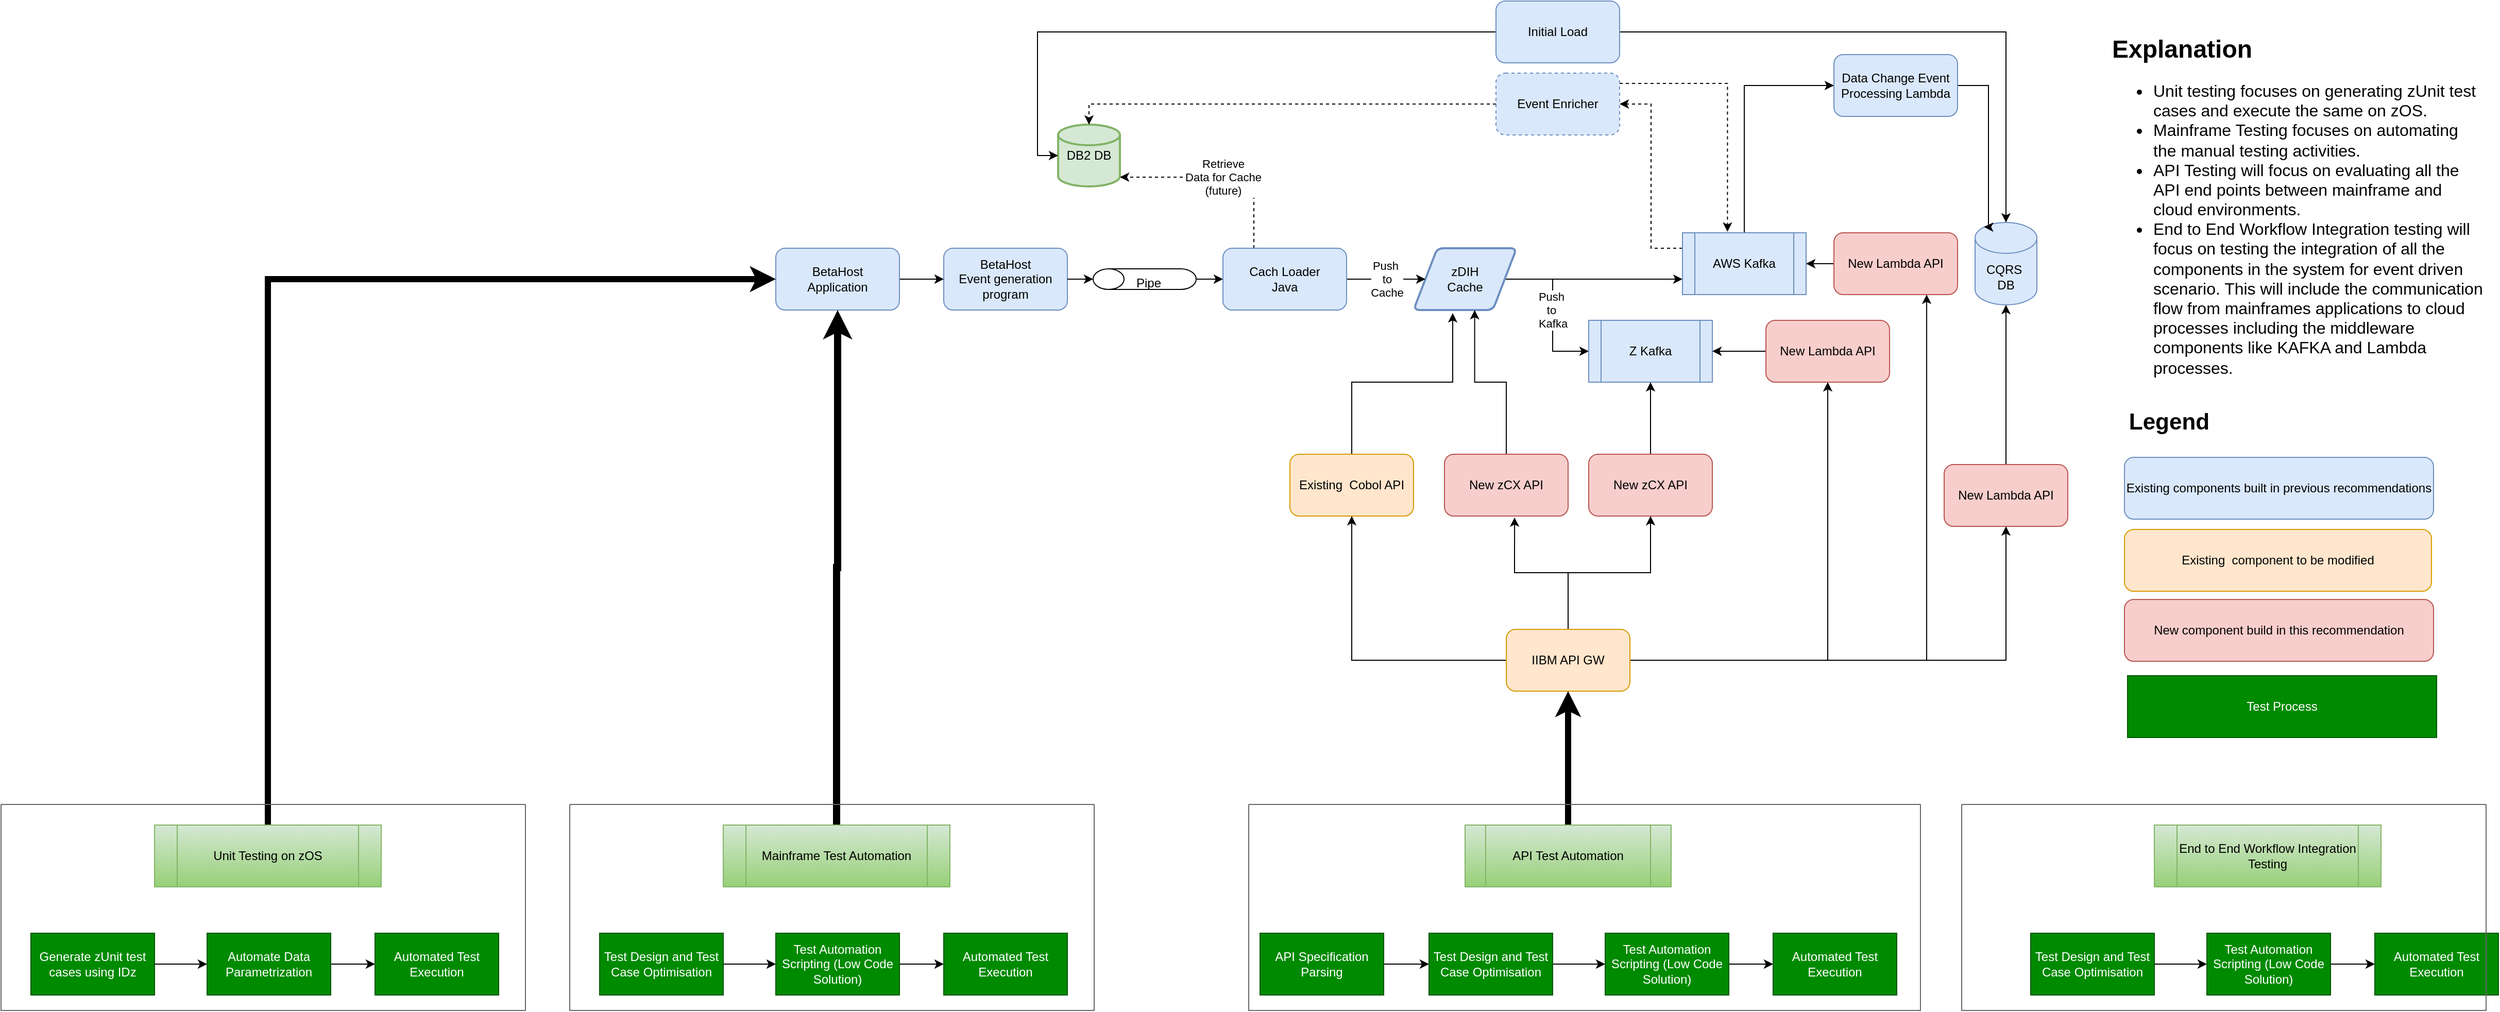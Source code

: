 <mxfile version="21.5.1" type="github">
  <diagram name="Page-1" id="NDKsp-IjWkwCeQxPeRXT">
    <mxGraphModel dx="3244" dy="1078" grid="0" gridSize="10" guides="1" tooltips="1" connect="1" arrows="1" fold="1" page="1" pageScale="1" pageWidth="827" pageHeight="1169" background="none" math="0" shadow="0">
      <root>
        <mxCell id="0" />
        <mxCell id="1" parent="0" />
        <mxCell id="uRefnjCFfdxg6NVvjbrm-53" style="edgeStyle=orthogonalEdgeStyle;rounded=0;orthogonalLoop=1;jettySize=auto;html=1;entryX=0;entryY=0.5;entryDx=0;entryDy=0;fontColor=#000000;" parent="1" source="uRefnjCFfdxg6NVvjbrm-67" target="uRefnjCFfdxg6NVvjbrm-62" edge="1">
          <mxGeometry relative="1" as="geometry" />
        </mxCell>
        <mxCell id="uRefnjCFfdxg6NVvjbrm-54" value="BetaHost&lt;br&gt;Event generation program" style="rounded=1;whiteSpace=wrap;html=1;fillColor=#dae8fc;strokeColor=#6c8ebf;fontColor=#000000;" parent="1" vertex="1">
          <mxGeometry x="4" y="280" width="120" height="60" as="geometry" />
        </mxCell>
        <mxCell id="uRefnjCFfdxg6NVvjbrm-55" value="Push&amp;nbsp;&lt;br&gt;to&amp;nbsp;&lt;br&gt;Kafka" style="edgeStyle=orthogonalEdgeStyle;rounded=0;orthogonalLoop=1;jettySize=auto;html=1;entryX=0;entryY=0.5;entryDx=0;entryDy=0;fontColor=#000000;" parent="1" source="uRefnjCFfdxg6NVvjbrm-57" target="uRefnjCFfdxg6NVvjbrm-63" edge="1">
          <mxGeometry relative="1" as="geometry" />
        </mxCell>
        <mxCell id="uRefnjCFfdxg6NVvjbrm-56" style="edgeStyle=orthogonalEdgeStyle;rounded=0;orthogonalLoop=1;jettySize=auto;html=1;entryX=0;entryY=0.75;entryDx=0;entryDy=0;fontColor=#000000;" parent="1" source="uRefnjCFfdxg6NVvjbrm-57" target="uRefnjCFfdxg6NVvjbrm-70" edge="1">
          <mxGeometry relative="1" as="geometry" />
        </mxCell>
        <mxCell id="uRefnjCFfdxg6NVvjbrm-57" value="zDIH&lt;br&gt;Cache" style="shape=parallelogram;html=1;strokeWidth=2;perimeter=parallelogramPerimeter;whiteSpace=wrap;rounded=1;arcSize=12;size=0.23;fillColor=#dae8fc;strokeColor=#6c8ebf;fontColor=#000000;" parent="1" vertex="1">
          <mxGeometry x="460" y="280" width="100" height="60" as="geometry" />
        </mxCell>
        <mxCell id="uRefnjCFfdxg6NVvjbrm-58" value="DB2 DB" style="strokeWidth=2;html=1;shape=mxgraph.flowchart.database;whiteSpace=wrap;fillColor=#d5e8d4;strokeColor=#82b366;fontColor=#000000;" parent="1" vertex="1">
          <mxGeometry x="115" y="160" width="60" height="60" as="geometry" />
        </mxCell>
        <mxCell id="uRefnjCFfdxg6NVvjbrm-59" value="Push&amp;nbsp;&lt;br&gt;to &lt;br&gt;Cache" style="edgeStyle=orthogonalEdgeStyle;rounded=0;orthogonalLoop=1;jettySize=auto;html=1;entryX=0;entryY=0.5;entryDx=0;entryDy=0;fontColor=#000000;" parent="1" source="uRefnjCFfdxg6NVvjbrm-62" target="uRefnjCFfdxg6NVvjbrm-57" edge="1">
          <mxGeometry relative="1" as="geometry" />
        </mxCell>
        <mxCell id="uRefnjCFfdxg6NVvjbrm-60" value="Retrieve&lt;br&gt;Data for Cache&lt;br&gt;(future)" style="edgeStyle=orthogonalEdgeStyle;rounded=0;orthogonalLoop=1;jettySize=auto;html=1;entryX=1;entryY=0.85;entryDx=0;entryDy=0;entryPerimeter=0;exitX=0.25;exitY=0;exitDx=0;exitDy=0;dashed=1;fontColor=#000000;" parent="1" source="uRefnjCFfdxg6NVvjbrm-62" target="uRefnjCFfdxg6NVvjbrm-58" edge="1">
          <mxGeometry relative="1" as="geometry" />
        </mxCell>
        <mxCell id="uRefnjCFfdxg6NVvjbrm-61" style="edgeStyle=orthogonalEdgeStyle;rounded=0;orthogonalLoop=1;jettySize=auto;html=1;entryX=1;entryY=0.5;entryDx=0;entryDy=0;exitX=0;exitY=0.25;exitDx=0;exitDy=0;dashed=1;fontColor=#000000;" parent="1" source="uRefnjCFfdxg6NVvjbrm-70" target="uRefnjCFfdxg6NVvjbrm-73" edge="1">
          <mxGeometry relative="1" as="geometry" />
        </mxCell>
        <mxCell id="uRefnjCFfdxg6NVvjbrm-62" value="Cach Loader&lt;br&gt;Java" style="rounded=1;whiteSpace=wrap;html=1;fillColor=#dae8fc;strokeColor=#6c8ebf;fontColor=#000000;" parent="1" vertex="1">
          <mxGeometry x="275" y="280" width="120" height="60" as="geometry" />
        </mxCell>
        <mxCell id="uRefnjCFfdxg6NVvjbrm-63" value="Z Kafka" style="shape=process;whiteSpace=wrap;html=1;backgroundOutline=1;fillColor=#dae8fc;strokeColor=#6c8ebf;fontColor=#000000;" parent="1" vertex="1">
          <mxGeometry x="630" y="350" width="120" height="60" as="geometry" />
        </mxCell>
        <mxCell id="uRefnjCFfdxg6NVvjbrm-64" style="edgeStyle=orthogonalEdgeStyle;rounded=0;orthogonalLoop=1;jettySize=auto;html=1;entryX=0.38;entryY=1.05;entryDx=0;entryDy=0;entryPerimeter=0;fontColor=#000000;" parent="1" source="uRefnjCFfdxg6NVvjbrm-65" target="uRefnjCFfdxg6NVvjbrm-57" edge="1">
          <mxGeometry relative="1" as="geometry" />
        </mxCell>
        <mxCell id="uRefnjCFfdxg6NVvjbrm-65" value="Existing&amp;nbsp; Cobol API" style="rounded=1;whiteSpace=wrap;html=1;fillColor=#ffe6cc;strokeColor=#d79b00;fontColor=#000000;" parent="1" vertex="1">
          <mxGeometry x="340" y="480" width="120" height="60" as="geometry" />
        </mxCell>
        <mxCell id="uRefnjCFfdxg6NVvjbrm-66" value="" style="edgeStyle=orthogonalEdgeStyle;rounded=0;orthogonalLoop=1;jettySize=auto;html=1;entryX=0.5;entryY=0;entryDx=0;entryDy=0;entryPerimeter=0;fontColor=#000000;" parent="1" source="uRefnjCFfdxg6NVvjbrm-54" target="uRefnjCFfdxg6NVvjbrm-67" edge="1">
          <mxGeometry relative="1" as="geometry">
            <mxPoint x="99" y="310" as="sourcePoint" />
            <mxPoint x="289" y="310" as="targetPoint" />
          </mxGeometry>
        </mxCell>
        <mxCell id="uRefnjCFfdxg6NVvjbrm-67" value="" style="shape=cylinder3;whiteSpace=wrap;html=1;boundedLbl=1;backgroundOutline=1;size=15;rotation=-90;fontColor=#000000;" parent="1" vertex="1">
          <mxGeometry x="189" y="260" width="20" height="100" as="geometry" />
        </mxCell>
        <mxCell id="uRefnjCFfdxg6NVvjbrm-68" value="Pipe" style="text;whiteSpace=wrap;html=1;fontColor=#000000;" parent="1" vertex="1">
          <mxGeometry x="189" y="300" width="60" height="30" as="geometry" />
        </mxCell>
        <mxCell id="uRefnjCFfdxg6NVvjbrm-69" style="edgeStyle=orthogonalEdgeStyle;rounded=0;orthogonalLoop=1;jettySize=auto;html=1;entryX=0;entryY=0.5;entryDx=0;entryDy=0;exitX=0.5;exitY=0;exitDx=0;exitDy=0;fontColor=#000000;" parent="1" source="uRefnjCFfdxg6NVvjbrm-70" target="uRefnjCFfdxg6NVvjbrm-99" edge="1">
          <mxGeometry relative="1" as="geometry" />
        </mxCell>
        <mxCell id="uRefnjCFfdxg6NVvjbrm-70" value="AWS Kafka" style="shape=process;whiteSpace=wrap;html=1;backgroundOutline=1;fillColor=#dae8fc;strokeColor=#6c8ebf;fontColor=#000000;" parent="1" vertex="1">
          <mxGeometry x="721" y="265" width="120" height="60" as="geometry" />
        </mxCell>
        <mxCell id="uRefnjCFfdxg6NVvjbrm-71" style="edgeStyle=orthogonalEdgeStyle;rounded=0;orthogonalLoop=1;jettySize=auto;html=1;entryX=0.5;entryY=0;entryDx=0;entryDy=0;entryPerimeter=0;dashed=1;fontColor=#000000;" parent="1" source="uRefnjCFfdxg6NVvjbrm-73" target="uRefnjCFfdxg6NVvjbrm-58" edge="1">
          <mxGeometry relative="1" as="geometry" />
        </mxCell>
        <mxCell id="uRefnjCFfdxg6NVvjbrm-72" style="edgeStyle=orthogonalEdgeStyle;rounded=0;orthogonalLoop=1;jettySize=auto;html=1;entryX=0.364;entryY=-0.017;entryDx=0;entryDy=0;entryPerimeter=0;dashed=1;fontColor=#000000;" parent="1" source="uRefnjCFfdxg6NVvjbrm-73" target="uRefnjCFfdxg6NVvjbrm-70" edge="1">
          <mxGeometry relative="1" as="geometry">
            <Array as="points">
              <mxPoint x="765" y="120" />
            </Array>
          </mxGeometry>
        </mxCell>
        <mxCell id="uRefnjCFfdxg6NVvjbrm-73" value="Event Enricher" style="rounded=1;whiteSpace=wrap;html=1;fillColor=#dae8fc;strokeColor=#6c8ebf;dashed=1;fontColor=#000000;" parent="1" vertex="1">
          <mxGeometry x="540" y="110" width="120" height="60" as="geometry" />
        </mxCell>
        <mxCell id="uRefnjCFfdxg6NVvjbrm-74" style="edgeStyle=orthogonalEdgeStyle;rounded=0;orthogonalLoop=1;jettySize=auto;html=1;entryX=0.593;entryY=1;entryDx=0;entryDy=0;entryPerimeter=0;fontColor=#000000;" parent="1" source="uRefnjCFfdxg6NVvjbrm-75" target="uRefnjCFfdxg6NVvjbrm-57" edge="1">
          <mxGeometry relative="1" as="geometry" />
        </mxCell>
        <mxCell id="uRefnjCFfdxg6NVvjbrm-75" value="New zCX API" style="rounded=1;whiteSpace=wrap;html=1;fillColor=#f8cecc;strokeColor=#b85450;fontColor=#000000;" parent="1" vertex="1">
          <mxGeometry x="490" y="480" width="120" height="60" as="geometry" />
        </mxCell>
        <mxCell id="uRefnjCFfdxg6NVvjbrm-76" style="edgeStyle=orthogonalEdgeStyle;rounded=0;orthogonalLoop=1;jettySize=auto;html=1;entryX=0.5;entryY=1;entryDx=0;entryDy=0;fontColor=#000000;" parent="1" source="uRefnjCFfdxg6NVvjbrm-77" target="uRefnjCFfdxg6NVvjbrm-63" edge="1">
          <mxGeometry relative="1" as="geometry" />
        </mxCell>
        <mxCell id="uRefnjCFfdxg6NVvjbrm-77" value="New zCX API" style="rounded=1;whiteSpace=wrap;html=1;fillColor=#f8cecc;strokeColor=#b85450;fontColor=#000000;" parent="1" vertex="1">
          <mxGeometry x="630" y="480" width="120" height="60" as="geometry" />
        </mxCell>
        <mxCell id="uRefnjCFfdxg6NVvjbrm-78" style="edgeStyle=orthogonalEdgeStyle;rounded=0;orthogonalLoop=1;jettySize=auto;html=1;entryX=0.567;entryY=1.022;entryDx=0;entryDy=0;entryPerimeter=0;fontColor=#000000;" parent="1" source="uRefnjCFfdxg6NVvjbrm-84" target="uRefnjCFfdxg6NVvjbrm-75" edge="1">
          <mxGeometry relative="1" as="geometry" />
        </mxCell>
        <mxCell id="uRefnjCFfdxg6NVvjbrm-79" style="edgeStyle=orthogonalEdgeStyle;rounded=0;orthogonalLoop=1;jettySize=auto;html=1;entryX=0.5;entryY=1;entryDx=0;entryDy=0;fontColor=#000000;" parent="1" source="uRefnjCFfdxg6NVvjbrm-84" target="uRefnjCFfdxg6NVvjbrm-77" edge="1">
          <mxGeometry relative="1" as="geometry" />
        </mxCell>
        <mxCell id="uRefnjCFfdxg6NVvjbrm-80" style="edgeStyle=orthogonalEdgeStyle;rounded=0;orthogonalLoop=1;jettySize=auto;html=1;entryX=0.5;entryY=1;entryDx=0;entryDy=0;fontColor=#000000;" parent="1" source="uRefnjCFfdxg6NVvjbrm-84" target="uRefnjCFfdxg6NVvjbrm-65" edge="1">
          <mxGeometry relative="1" as="geometry" />
        </mxCell>
        <mxCell id="uRefnjCFfdxg6NVvjbrm-81" style="edgeStyle=orthogonalEdgeStyle;rounded=0;orthogonalLoop=1;jettySize=auto;html=1;entryX=0.5;entryY=1;entryDx=0;entryDy=0;fontColor=#000000;" parent="1" source="uRefnjCFfdxg6NVvjbrm-84" target="uRefnjCFfdxg6NVvjbrm-88" edge="1">
          <mxGeometry relative="1" as="geometry" />
        </mxCell>
        <mxCell id="uRefnjCFfdxg6NVvjbrm-82" style="edgeStyle=orthogonalEdgeStyle;rounded=0;orthogonalLoop=1;jettySize=auto;html=1;entryX=0.75;entryY=1;entryDx=0;entryDy=0;fontColor=#000000;" parent="1" source="uRefnjCFfdxg6NVvjbrm-84" target="uRefnjCFfdxg6NVvjbrm-86" edge="1">
          <mxGeometry relative="1" as="geometry" />
        </mxCell>
        <mxCell id="uRefnjCFfdxg6NVvjbrm-83" style="edgeStyle=orthogonalEdgeStyle;rounded=0;orthogonalLoop=1;jettySize=auto;html=1;entryX=0.5;entryY=1;entryDx=0;entryDy=0;fontColor=#000000;" parent="1" source="uRefnjCFfdxg6NVvjbrm-84" target="uRefnjCFfdxg6NVvjbrm-90" edge="1">
          <mxGeometry relative="1" as="geometry" />
        </mxCell>
        <mxCell id="uRefnjCFfdxg6NVvjbrm-84" value="IIBM API GW" style="rounded=1;whiteSpace=wrap;html=1;fillColor=#ffe6cc;strokeColor=#d79b00;fontColor=#000000;" parent="1" vertex="1">
          <mxGeometry x="550" y="650" width="120" height="60" as="geometry" />
        </mxCell>
        <mxCell id="uRefnjCFfdxg6NVvjbrm-85" style="edgeStyle=orthogonalEdgeStyle;rounded=0;orthogonalLoop=1;jettySize=auto;html=1;entryX=1;entryY=0.5;entryDx=0;entryDy=0;fontColor=#000000;" parent="1" source="uRefnjCFfdxg6NVvjbrm-86" target="uRefnjCFfdxg6NVvjbrm-70" edge="1">
          <mxGeometry relative="1" as="geometry" />
        </mxCell>
        <mxCell id="uRefnjCFfdxg6NVvjbrm-86" value="New Lambda API" style="rounded=1;whiteSpace=wrap;html=1;fillColor=#f8cecc;strokeColor=#b85450;fontColor=#000000;" parent="1" vertex="1">
          <mxGeometry x="868" y="265" width="120" height="60" as="geometry" />
        </mxCell>
        <mxCell id="uRefnjCFfdxg6NVvjbrm-87" style="edgeStyle=orthogonalEdgeStyle;rounded=0;orthogonalLoop=1;jettySize=auto;html=1;entryX=1;entryY=0.5;entryDx=0;entryDy=0;fontColor=#000000;" parent="1" source="uRefnjCFfdxg6NVvjbrm-88" target="uRefnjCFfdxg6NVvjbrm-63" edge="1">
          <mxGeometry relative="1" as="geometry" />
        </mxCell>
        <mxCell id="uRefnjCFfdxg6NVvjbrm-88" value="New Lambda API" style="rounded=1;whiteSpace=wrap;html=1;fillColor=#f8cecc;strokeColor=#b85450;fontColor=#000000;" parent="1" vertex="1">
          <mxGeometry x="802" y="350" width="120" height="60" as="geometry" />
        </mxCell>
        <mxCell id="uRefnjCFfdxg6NVvjbrm-89" style="edgeStyle=orthogonalEdgeStyle;rounded=0;orthogonalLoop=1;jettySize=auto;html=1;entryX=0.5;entryY=1;entryDx=0;entryDy=0;entryPerimeter=0;fontColor=#000000;" parent="1" source="uRefnjCFfdxg6NVvjbrm-90" target="uRefnjCFfdxg6NVvjbrm-91" edge="1">
          <mxGeometry relative="1" as="geometry" />
        </mxCell>
        <mxCell id="uRefnjCFfdxg6NVvjbrm-90" value="New Lambda API" style="rounded=1;whiteSpace=wrap;html=1;fillColor=#f8cecc;strokeColor=#b85450;fontColor=#000000;" parent="1" vertex="1">
          <mxGeometry x="975" y="490" width="120" height="60" as="geometry" />
        </mxCell>
        <mxCell id="uRefnjCFfdxg6NVvjbrm-91" value="CQRS&amp;nbsp;&lt;br&gt;DB" style="shape=cylinder3;whiteSpace=wrap;html=1;boundedLbl=1;backgroundOutline=1;size=15;fillColor=#dae8fc;strokeColor=#6c8ebf;fontColor=#000000;" parent="1" vertex="1">
          <mxGeometry x="1005" y="255" width="60" height="80" as="geometry" />
        </mxCell>
        <mxCell id="uRefnjCFfdxg6NVvjbrm-92" value="Existing components built in previous recommendations" style="rounded=1;whiteSpace=wrap;html=1;fillColor=#dae8fc;strokeColor=#6c8ebf;fontColor=#000000;" parent="1" vertex="1">
          <mxGeometry x="1150" y="483" width="300" height="60" as="geometry" />
        </mxCell>
        <mxCell id="uRefnjCFfdxg6NVvjbrm-93" value="Existing&amp;nbsp; component to be modified" style="rounded=1;whiteSpace=wrap;html=1;fillColor=#ffe6cc;strokeColor=#d79b00;fontColor=#000000;" parent="1" vertex="1">
          <mxGeometry x="1150" y="553" width="298" height="60" as="geometry" />
        </mxCell>
        <mxCell id="uRefnjCFfdxg6NVvjbrm-94" value="New component build in this recommendation" style="rounded=1;whiteSpace=wrap;html=1;fillColor=#f8cecc;strokeColor=#b85450;fontColor=#000000;" parent="1" vertex="1">
          <mxGeometry x="1150" y="621" width="300" height="60" as="geometry" />
        </mxCell>
        <mxCell id="uRefnjCFfdxg6NVvjbrm-95" style="edgeStyle=orthogonalEdgeStyle;rounded=0;orthogonalLoop=1;jettySize=auto;html=1;entryX=0;entryY=0.5;entryDx=0;entryDy=0;entryPerimeter=0;fontColor=#000000;" parent="1" source="uRefnjCFfdxg6NVvjbrm-97" target="uRefnjCFfdxg6NVvjbrm-58" edge="1">
          <mxGeometry relative="1" as="geometry" />
        </mxCell>
        <mxCell id="uRefnjCFfdxg6NVvjbrm-96" style="edgeStyle=orthogonalEdgeStyle;rounded=0;orthogonalLoop=1;jettySize=auto;html=1;entryX=0.5;entryY=0;entryDx=0;entryDy=0;entryPerimeter=0;fontColor=#000000;" parent="1" source="uRefnjCFfdxg6NVvjbrm-97" target="uRefnjCFfdxg6NVvjbrm-91" edge="1">
          <mxGeometry relative="1" as="geometry">
            <mxPoint x="1040" y="150" as="targetPoint" />
          </mxGeometry>
        </mxCell>
        <mxCell id="uRefnjCFfdxg6NVvjbrm-97" value="Initial Load" style="rounded=1;whiteSpace=wrap;html=1;fillColor=#dae8fc;strokeColor=#6c8ebf;fontColor=#000000;" parent="1" vertex="1">
          <mxGeometry x="540" y="40" width="120" height="60" as="geometry" />
        </mxCell>
        <mxCell id="uRefnjCFfdxg6NVvjbrm-98" style="edgeStyle=orthogonalEdgeStyle;rounded=0;orthogonalLoop=1;jettySize=auto;html=1;entryX=0.145;entryY=0;entryDx=0;entryDy=4.35;entryPerimeter=0;fontColor=#000000;" parent="1" source="uRefnjCFfdxg6NVvjbrm-99" target="uRefnjCFfdxg6NVvjbrm-91" edge="1">
          <mxGeometry relative="1" as="geometry">
            <Array as="points">
              <mxPoint x="1018" y="122" />
            </Array>
          </mxGeometry>
        </mxCell>
        <mxCell id="uRefnjCFfdxg6NVvjbrm-99" value="Data Change Event Processing Lambda" style="rounded=1;whiteSpace=wrap;html=1;fillColor=#dae8fc;strokeColor=#6c8ebf;fontColor=#000000;" parent="1" vertex="1">
          <mxGeometry x="868" y="92" width="120" height="60" as="geometry" />
        </mxCell>
        <mxCell id="uRefnjCFfdxg6NVvjbrm-100" value="&lt;h1&gt;Explanation&lt;/h1&gt;&lt;p&gt;&lt;/p&gt;&lt;ul style=&quot;font-size: 16px;&quot;&gt;&lt;li&gt;Unit testing focuses on generating zUnit test cases and execute the same on zOS.&lt;/li&gt;&lt;li&gt;Mainframe Testing focuses on automating the manual testing activities.&lt;/li&gt;&lt;li&gt;API Testing will focus on evaluating all the API end points between mainframe and cloud environments.&lt;/li&gt;&lt;li&gt;End to End Workflow Integration testing will focus on testing the integration of all the components in the system for event driven scenario. This will include the communication flow from mainframes applications to cloud processes including the middleware components like KAFKA and Lambda processes.&lt;/li&gt;&lt;/ul&gt;&lt;p&gt;&lt;/p&gt;" style="text;html=1;strokeColor=none;fillColor=none;spacing=5;spacingTop=-20;whiteSpace=wrap;overflow=hidden;rounded=0;" parent="1" vertex="1">
          <mxGeometry x="1133" y="67" width="368" height="354" as="geometry" />
        </mxCell>
        <mxCell id="uRefnjCFfdxg6NVvjbrm-101" style="edgeStyle=orthogonalEdgeStyle;rounded=0;orthogonalLoop=1;jettySize=auto;html=1;exitX=1;exitY=0.5;exitDx=0;exitDy=0;entryX=0;entryY=0.5;entryDx=0;entryDy=0;" parent="1" source="uRefnjCFfdxg6NVvjbrm-102" target="uRefnjCFfdxg6NVvjbrm-54" edge="1">
          <mxGeometry relative="1" as="geometry" />
        </mxCell>
        <mxCell id="uRefnjCFfdxg6NVvjbrm-102" value="BetaHost&lt;br&gt;Application" style="rounded=1;whiteSpace=wrap;html=1;fillColor=#dae8fc;strokeColor=#6c8ebf;fontColor=#000000;" parent="1" vertex="1">
          <mxGeometry x="-159" y="280" width="120" height="60" as="geometry" />
        </mxCell>
        <mxCell id="uRefnjCFfdxg6NVvjbrm-109" style="edgeStyle=orthogonalEdgeStyle;rounded=0;orthogonalLoop=1;jettySize=auto;html=1;exitX=0.5;exitY=0;exitDx=0;exitDy=0;entryX=0.5;entryY=1;entryDx=0;entryDy=0;strokeWidth=7;" parent="1" source="uRefnjCFfdxg6NVvjbrm-103" target="uRefnjCFfdxg6NVvjbrm-102" edge="1">
          <mxGeometry relative="1" as="geometry" />
        </mxCell>
        <mxCell id="uRefnjCFfdxg6NVvjbrm-103" value="Mainframe Test Automation" style="shape=process;whiteSpace=wrap;html=1;backgroundOutline=1;fillColor=#d5e8d4;gradientColor=#97d077;strokeColor=#82b366;fontColor=#000000;" parent="1" vertex="1">
          <mxGeometry x="-210" y="840" width="220" height="60" as="geometry" />
        </mxCell>
        <mxCell id="uRefnjCFfdxg6NVvjbrm-110" style="edgeStyle=orthogonalEdgeStyle;rounded=0;orthogonalLoop=1;jettySize=auto;html=1;exitX=1;exitY=0.5;exitDx=0;exitDy=0;entryX=0;entryY=0.5;entryDx=0;entryDy=0;" parent="1" source="uRefnjCFfdxg6NVvjbrm-104" target="uRefnjCFfdxg6NVvjbrm-105" edge="1">
          <mxGeometry relative="1" as="geometry" />
        </mxCell>
        <mxCell id="uRefnjCFfdxg6NVvjbrm-104" value="Test Design and Test Case Optimisation" style="rounded=0;whiteSpace=wrap;html=1;fillColor=#008a00;fontColor=#ffffff;strokeColor=#005700;" parent="1" vertex="1">
          <mxGeometry x="-330" y="945" width="120" height="60" as="geometry" />
        </mxCell>
        <mxCell id="uRefnjCFfdxg6NVvjbrm-111" style="edgeStyle=orthogonalEdgeStyle;rounded=0;orthogonalLoop=1;jettySize=auto;html=1;exitX=1;exitY=0.5;exitDx=0;exitDy=0;entryX=0;entryY=0.5;entryDx=0;entryDy=0;" parent="1" source="uRefnjCFfdxg6NVvjbrm-105" target="uRefnjCFfdxg6NVvjbrm-107" edge="1">
          <mxGeometry relative="1" as="geometry" />
        </mxCell>
        <mxCell id="uRefnjCFfdxg6NVvjbrm-105" value="Test Automation Scripting (Low Code Solution)" style="rounded=0;whiteSpace=wrap;html=1;fillColor=#008a00;fontColor=#ffffff;strokeColor=#005700;" parent="1" vertex="1">
          <mxGeometry x="-159" y="945" width="120" height="60" as="geometry" />
        </mxCell>
        <mxCell id="uRefnjCFfdxg6NVvjbrm-107" value="Automated Test Execution" style="rounded=0;whiteSpace=wrap;html=1;fillColor=#008a00;fontColor=#ffffff;strokeColor=#005700;" parent="1" vertex="1">
          <mxGeometry x="4" y="945" width="120" height="60" as="geometry" />
        </mxCell>
        <mxCell id="uRefnjCFfdxg6NVvjbrm-126" style="edgeStyle=orthogonalEdgeStyle;rounded=0;orthogonalLoop=1;jettySize=auto;html=1;exitX=0.5;exitY=0;exitDx=0;exitDy=0;entryX=0.5;entryY=1;entryDx=0;entryDy=0;strokeWidth=6;" parent="1" source="uRefnjCFfdxg6NVvjbrm-112" target="uRefnjCFfdxg6NVvjbrm-84" edge="1">
          <mxGeometry relative="1" as="geometry" />
        </mxCell>
        <mxCell id="uRefnjCFfdxg6NVvjbrm-124" style="edgeStyle=orthogonalEdgeStyle;rounded=0;orthogonalLoop=1;jettySize=auto;html=1;exitX=1;exitY=0.5;exitDx=0;exitDy=0;entryX=0;entryY=0.5;entryDx=0;entryDy=0;" parent="1" source="uRefnjCFfdxg6NVvjbrm-113" target="uRefnjCFfdxg6NVvjbrm-114" edge="1">
          <mxGeometry relative="1" as="geometry" />
        </mxCell>
        <mxCell id="uRefnjCFfdxg6NVvjbrm-113" value="Test Design and Test Case Optimisation" style="rounded=0;whiteSpace=wrap;html=1;fillColor=#008a00;fontColor=#ffffff;strokeColor=#005700;" parent="1" vertex="1">
          <mxGeometry x="475" y="945" width="120" height="60" as="geometry" />
        </mxCell>
        <mxCell id="uRefnjCFfdxg6NVvjbrm-125" style="edgeStyle=orthogonalEdgeStyle;rounded=0;orthogonalLoop=1;jettySize=auto;html=1;exitX=1;exitY=0.5;exitDx=0;exitDy=0;entryX=0;entryY=0.5;entryDx=0;entryDy=0;" parent="1" source="uRefnjCFfdxg6NVvjbrm-114" target="uRefnjCFfdxg6NVvjbrm-115" edge="1">
          <mxGeometry relative="1" as="geometry" />
        </mxCell>
        <mxCell id="uRefnjCFfdxg6NVvjbrm-114" value="Test Automation Scripting (Low Code Solution)" style="rounded=0;whiteSpace=wrap;html=1;fillColor=#008a00;fontColor=#ffffff;strokeColor=#005700;" parent="1" vertex="1">
          <mxGeometry x="646" y="945" width="120" height="60" as="geometry" />
        </mxCell>
        <mxCell id="uRefnjCFfdxg6NVvjbrm-115" value="Automated Test Execution" style="rounded=0;whiteSpace=wrap;html=1;fillColor=#008a00;fontColor=#ffffff;strokeColor=#005700;" parent="1" vertex="1">
          <mxGeometry x="809" y="945" width="120" height="60" as="geometry" />
        </mxCell>
        <mxCell id="uRefnjCFfdxg6NVvjbrm-120" value="" style="swimlane;startSize=0;fillColor=#808080;gradientColor=#808080;strokeColor=#666666;" parent="1" vertex="1">
          <mxGeometry x="-359" y="820" width="509" height="200" as="geometry" />
        </mxCell>
        <mxCell id="uRefnjCFfdxg6NVvjbrm-121" value="" style="swimlane;startSize=0;fillColor=#808080;gradientColor=#808080;strokeColor=#666666;" parent="1" vertex="1">
          <mxGeometry x="300" y="820" width="652" height="200" as="geometry" />
        </mxCell>
        <mxCell id="uRefnjCFfdxg6NVvjbrm-112" value="API Test Automation" style="shape=process;whiteSpace=wrap;html=1;backgroundOutline=1;fillColor=#d5e8d4;gradientColor=#97d077;strokeColor=#82b366;fontColor=#000000;" parent="uRefnjCFfdxg6NVvjbrm-121" vertex="1">
          <mxGeometry x="210" y="20" width="200" height="60" as="geometry" />
        </mxCell>
        <mxCell id="uRefnjCFfdxg6NVvjbrm-123" style="edgeStyle=orthogonalEdgeStyle;rounded=0;orthogonalLoop=1;jettySize=auto;html=1;exitX=1;exitY=0.5;exitDx=0;exitDy=0;entryX=0;entryY=0.5;entryDx=0;entryDy=0;" parent="1" source="uRefnjCFfdxg6NVvjbrm-122" target="uRefnjCFfdxg6NVvjbrm-113" edge="1">
          <mxGeometry relative="1" as="geometry" />
        </mxCell>
        <mxCell id="uRefnjCFfdxg6NVvjbrm-122" value="API Specification Parsing" style="rounded=0;whiteSpace=wrap;html=1;fillColor=#008a00;fontColor=#ffffff;strokeColor=#005700;" parent="1" vertex="1">
          <mxGeometry x="311" y="945" width="120" height="60" as="geometry" />
        </mxCell>
        <mxCell id="uRefnjCFfdxg6NVvjbrm-128" value="End to End Workflow Integration Testing" style="shape=process;whiteSpace=wrap;html=1;backgroundOutline=1;fillColor=#d5e8d4;gradientColor=#97d077;strokeColor=#82b366;fontColor=#000000;" parent="1" vertex="1">
          <mxGeometry x="1179" y="840" width="220" height="60" as="geometry" />
        </mxCell>
        <mxCell id="uRefnjCFfdxg6NVvjbrm-129" style="edgeStyle=orthogonalEdgeStyle;rounded=0;orthogonalLoop=1;jettySize=auto;html=1;exitX=1;exitY=0.5;exitDx=0;exitDy=0;entryX=0;entryY=0.5;entryDx=0;entryDy=0;" parent="1" source="uRefnjCFfdxg6NVvjbrm-130" target="uRefnjCFfdxg6NVvjbrm-132" edge="1">
          <mxGeometry relative="1" as="geometry" />
        </mxCell>
        <mxCell id="uRefnjCFfdxg6NVvjbrm-130" value="Test Design and Test Case Optimisation" style="rounded=0;whiteSpace=wrap;html=1;fillColor=#008a00;fontColor=#ffffff;strokeColor=#005700;" parent="1" vertex="1">
          <mxGeometry x="1059" y="945" width="120" height="60" as="geometry" />
        </mxCell>
        <mxCell id="uRefnjCFfdxg6NVvjbrm-131" style="edgeStyle=orthogonalEdgeStyle;rounded=0;orthogonalLoop=1;jettySize=auto;html=1;exitX=1;exitY=0.5;exitDx=0;exitDy=0;entryX=0;entryY=0.5;entryDx=0;entryDy=0;" parent="1" source="uRefnjCFfdxg6NVvjbrm-132" target="uRefnjCFfdxg6NVvjbrm-133" edge="1">
          <mxGeometry relative="1" as="geometry" />
        </mxCell>
        <mxCell id="uRefnjCFfdxg6NVvjbrm-132" value="Test Automation Scripting (Low Code Solution)" style="rounded=0;whiteSpace=wrap;html=1;fillColor=#008a00;fontColor=#ffffff;strokeColor=#005700;" parent="1" vertex="1">
          <mxGeometry x="1230" y="945" width="120" height="60" as="geometry" />
        </mxCell>
        <mxCell id="uRefnjCFfdxg6NVvjbrm-133" value="Automated Test Execution" style="rounded=0;whiteSpace=wrap;html=1;fillColor=#008a00;fontColor=#ffffff;strokeColor=#005700;" parent="1" vertex="1">
          <mxGeometry x="1393" y="945" width="120" height="60" as="geometry" />
        </mxCell>
        <mxCell id="uRefnjCFfdxg6NVvjbrm-134" value="" style="swimlane;startSize=0;fillColor=#808080;gradientColor=#808080;strokeColor=#666666;" parent="1" vertex="1">
          <mxGeometry x="992" y="820" width="509" height="200" as="geometry" />
        </mxCell>
        <mxCell id="ZjlgmmvDXfDlVqPB2CYz-8" style="edgeStyle=orthogonalEdgeStyle;rounded=0;orthogonalLoop=1;jettySize=auto;html=1;exitX=0.5;exitY=0;exitDx=0;exitDy=0;entryX=0;entryY=0.5;entryDx=0;entryDy=0;strokeWidth=6;" edge="1" parent="1" source="ZjlgmmvDXfDlVqPB2CYz-1" target="uRefnjCFfdxg6NVvjbrm-102">
          <mxGeometry relative="1" as="geometry" />
        </mxCell>
        <mxCell id="ZjlgmmvDXfDlVqPB2CYz-1" value="Unit Testing on zOS" style="shape=process;whiteSpace=wrap;html=1;backgroundOutline=1;fillColor=#d5e8d4;gradientColor=#97d077;strokeColor=#82b366;fontColor=#000000;" vertex="1" parent="1">
          <mxGeometry x="-762" y="840" width="220" height="60" as="geometry" />
        </mxCell>
        <mxCell id="ZjlgmmvDXfDlVqPB2CYz-2" style="edgeStyle=orthogonalEdgeStyle;rounded=0;orthogonalLoop=1;jettySize=auto;html=1;exitX=1;exitY=0.5;exitDx=0;exitDy=0;entryX=0;entryY=0.5;entryDx=0;entryDy=0;" edge="1" parent="1" source="ZjlgmmvDXfDlVqPB2CYz-3" target="ZjlgmmvDXfDlVqPB2CYz-5">
          <mxGeometry relative="1" as="geometry" />
        </mxCell>
        <mxCell id="ZjlgmmvDXfDlVqPB2CYz-3" value="Generate zUnit test cases using IDz" style="rounded=0;whiteSpace=wrap;html=1;fillColor=#008a00;fontColor=#ffffff;strokeColor=#005700;" vertex="1" parent="1">
          <mxGeometry x="-882" y="945" width="120" height="60" as="geometry" />
        </mxCell>
        <mxCell id="ZjlgmmvDXfDlVqPB2CYz-4" style="edgeStyle=orthogonalEdgeStyle;rounded=0;orthogonalLoop=1;jettySize=auto;html=1;exitX=1;exitY=0.5;exitDx=0;exitDy=0;entryX=0;entryY=0.5;entryDx=0;entryDy=0;" edge="1" parent="1" source="ZjlgmmvDXfDlVqPB2CYz-5" target="ZjlgmmvDXfDlVqPB2CYz-6">
          <mxGeometry relative="1" as="geometry" />
        </mxCell>
        <mxCell id="ZjlgmmvDXfDlVqPB2CYz-5" value="Automate Data Parametrization" style="rounded=0;whiteSpace=wrap;html=1;fillColor=#008a00;fontColor=#ffffff;strokeColor=#005700;" vertex="1" parent="1">
          <mxGeometry x="-711" y="945" width="120" height="60" as="geometry" />
        </mxCell>
        <mxCell id="ZjlgmmvDXfDlVqPB2CYz-6" value="Automated Test Execution" style="rounded=0;whiteSpace=wrap;html=1;fillColor=#008a00;fontColor=#ffffff;strokeColor=#005700;" vertex="1" parent="1">
          <mxGeometry x="-548" y="945" width="120" height="60" as="geometry" />
        </mxCell>
        <mxCell id="ZjlgmmvDXfDlVqPB2CYz-7" value="" style="swimlane;startSize=0;fillColor=#808080;gradientColor=#808080;strokeColor=#666666;" vertex="1" parent="1">
          <mxGeometry x="-911" y="820" width="509" height="200" as="geometry" />
        </mxCell>
        <mxCell id="ZjlgmmvDXfDlVqPB2CYz-16" value="Test Process" style="rounded=0;whiteSpace=wrap;html=1;fillColor=#008a00;fontColor=#ffffff;strokeColor=#005700;" vertex="1" parent="1">
          <mxGeometry x="1153" y="695" width="300" height="60" as="geometry" />
        </mxCell>
        <mxCell id="ZjlgmmvDXfDlVqPB2CYz-17" value="&lt;font style=&quot;font-size: 22px;&quot;&gt;&lt;b&gt;Legend&lt;/b&gt;&lt;/font&gt;" style="text;html=1;strokeColor=none;fillColor=none;align=center;verticalAlign=middle;whiteSpace=wrap;rounded=0;" vertex="1" parent="1">
          <mxGeometry x="1145" y="427" width="97" height="43" as="geometry" />
        </mxCell>
      </root>
    </mxGraphModel>
  </diagram>
</mxfile>
